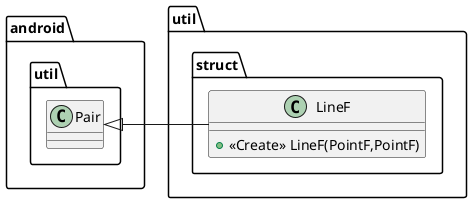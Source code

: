 @startuml
class util.struct.LineF {
+ <<Create>> LineF(PointF,PointF)
}



android.util.Pair <|- util.struct.LineF
@enduml